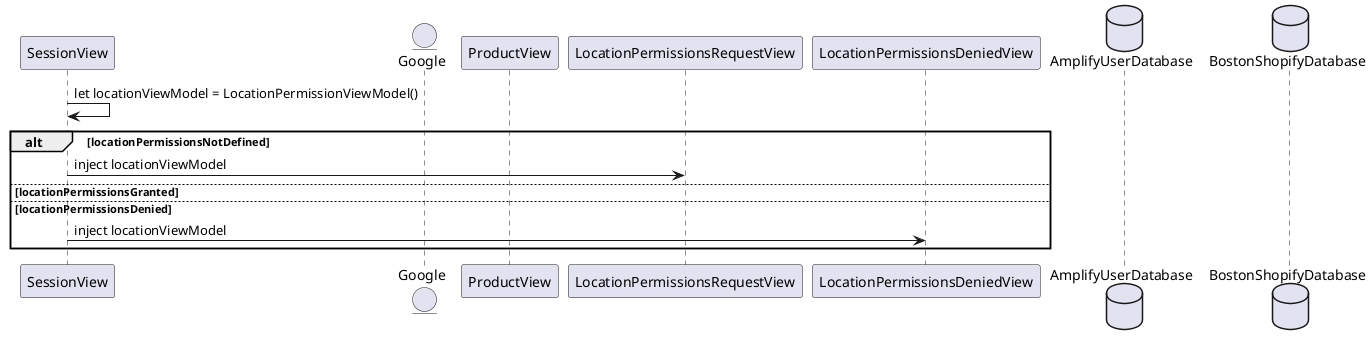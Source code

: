 @startuml 

participant SessionView 
entity Google 
participant ProductView 
participant LocationPermissionsRequestView 
participant LocationPermissionsDeniedView
 
database AmplifyUserDatabase 
database BostonShopifyDatabase

SessionView -> SessionView: let locationViewModel = LocationPermissionViewModel() 

alt locationPermissionsNotDefined

SessionView -> LocationPermissionsRequestView: inject locationViewModel 

else locationPermissionsGranted

 
else locationPermissionsDenied 
SessionView -> LocationPermissionsDeniedView: inject locationViewModel 


end 
@enduml 
